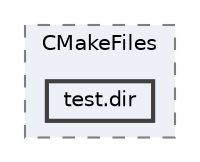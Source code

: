 digraph "src/test/build/CMakeFiles/test.dir"
{
 // LATEX_PDF_SIZE
  bgcolor="transparent";
  edge [fontname=Helvetica,fontsize=10,labelfontname=Helvetica,labelfontsize=10];
  node [fontname=Helvetica,fontsize=10,shape=box,height=0.2,width=0.4];
  compound=true
  subgraph clusterdir_64a0a0166c53696c9b05ec762f6f81bc {
    graph [ bgcolor="#edf0f7", pencolor="grey50", label="CMakeFiles", fontname=Helvetica,fontsize=10 style="filled,dashed", URL="dir_64a0a0166c53696c9b05ec762f6f81bc.html",tooltip=""]
  dir_1852610c3ebd56fa777c350b2a1c7003 [label="test.dir", fillcolor="#edf0f7", color="grey25", style="filled,bold", URL="dir_1852610c3ebd56fa777c350b2a1c7003.html",tooltip=""];
  }
}
